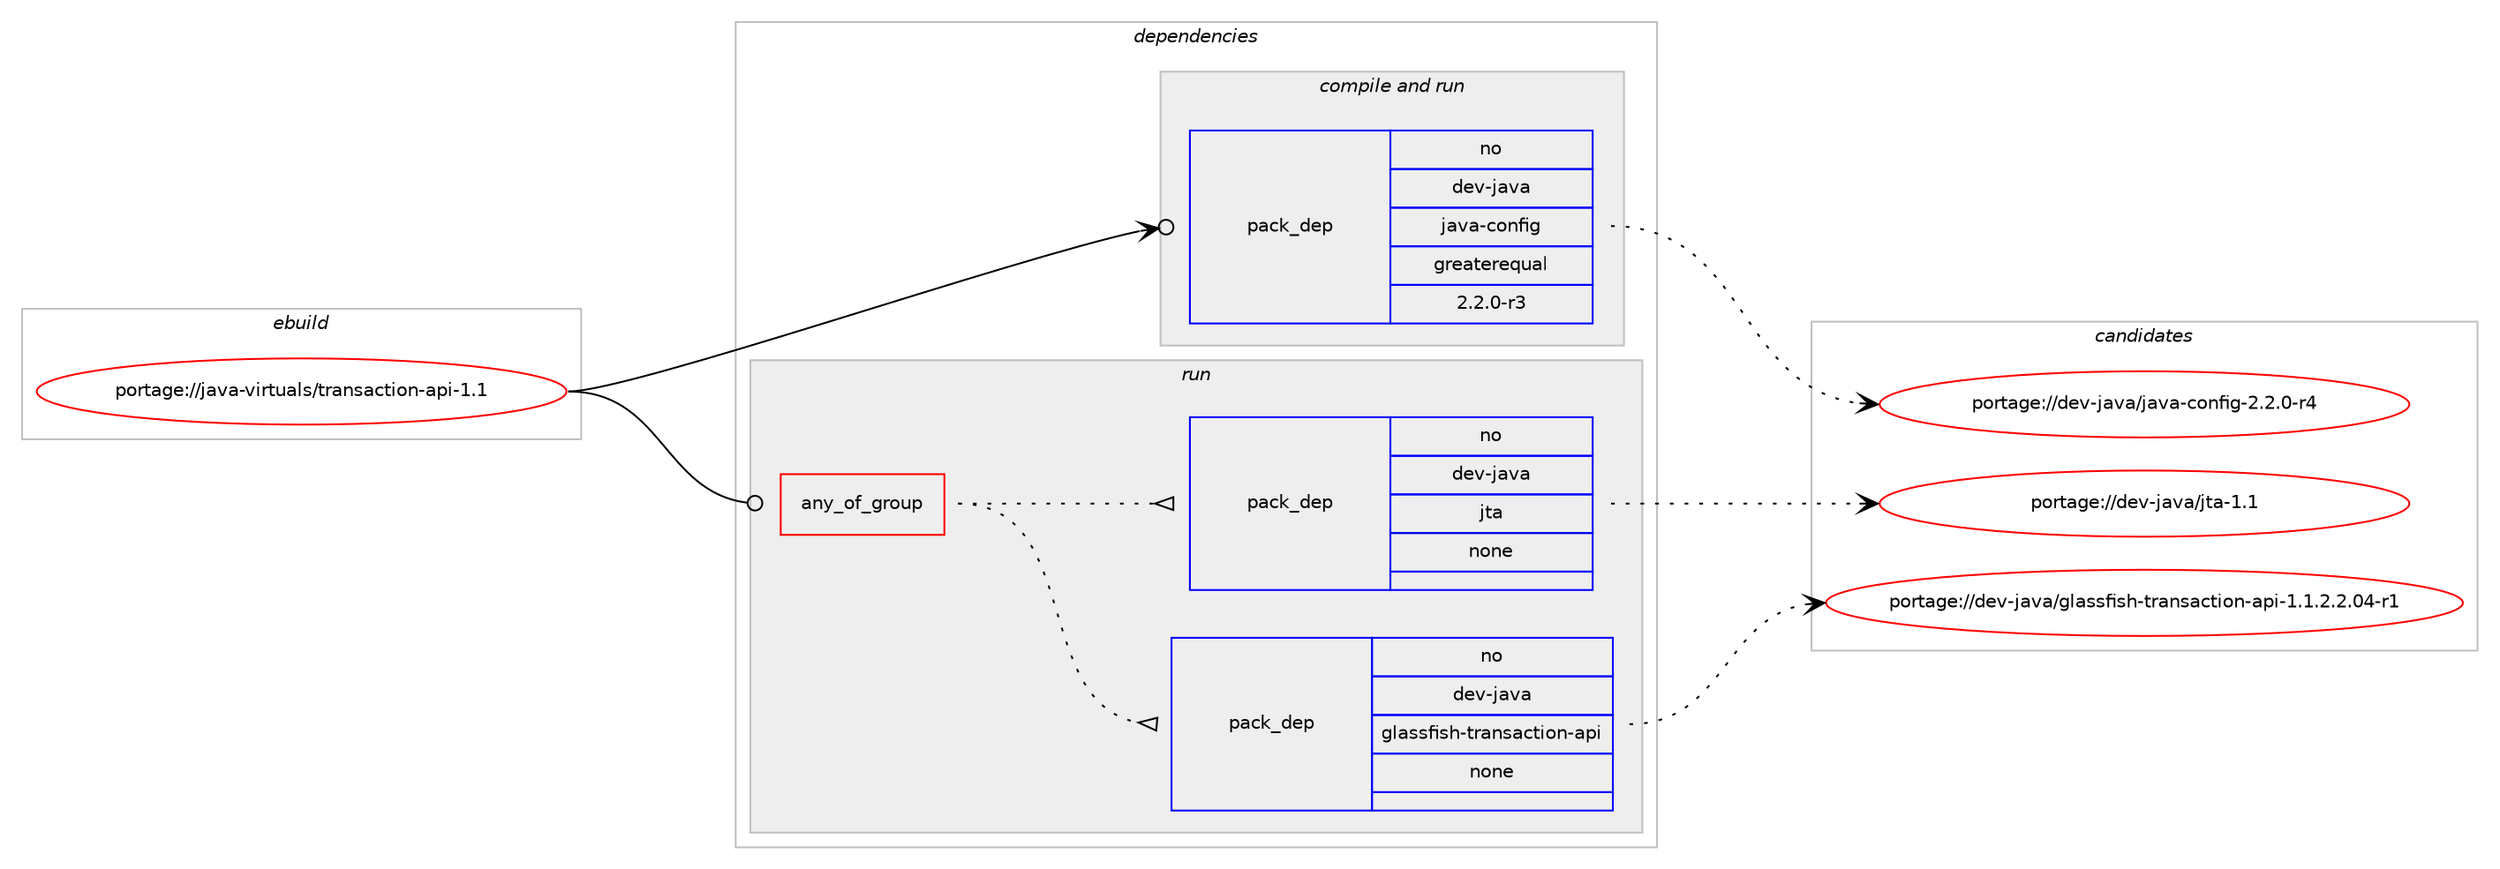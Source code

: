digraph prolog {

# *************
# Graph options
# *************

newrank=true;
concentrate=true;
compound=true;
graph [rankdir=LR,fontname=Helvetica,fontsize=10,ranksep=1.5];#, ranksep=2.5, nodesep=0.2];
edge  [arrowhead=vee];
node  [fontname=Helvetica,fontsize=10];

# **********
# The ebuild
# **********

subgraph cluster_leftcol {
color=gray;
rank=same;
label=<<i>ebuild</i>>;
id [label="portage://java-virtuals/transaction-api-1.1", color=red, width=4, href="../java-virtuals/transaction-api-1.1.svg"];
}

# ****************
# The dependencies
# ****************

subgraph cluster_midcol {
color=gray;
label=<<i>dependencies</i>>;
subgraph cluster_compile {
fillcolor="#eeeeee";
style=filled;
label=<<i>compile</i>>;
}
subgraph cluster_compileandrun {
fillcolor="#eeeeee";
style=filled;
label=<<i>compile and run</i>>;
subgraph pack205271 {
dependency284317 [label=<<TABLE BORDER="0" CELLBORDER="1" CELLSPACING="0" CELLPADDING="4" WIDTH="220"><TR><TD ROWSPAN="6" CELLPADDING="30">pack_dep</TD></TR><TR><TD WIDTH="110">no</TD></TR><TR><TD>dev-java</TD></TR><TR><TD>java-config</TD></TR><TR><TD>greaterequal</TD></TR><TR><TD>2.2.0-r3</TD></TR></TABLE>>, shape=none, color=blue];
}
id:e -> dependency284317:w [weight=20,style="solid",arrowhead="odotvee"];
}
subgraph cluster_run {
fillcolor="#eeeeee";
style=filled;
label=<<i>run</i>>;
subgraph any4073 {
dependency284318 [label=<<TABLE BORDER="0" CELLBORDER="1" CELLSPACING="0" CELLPADDING="4"><TR><TD CELLPADDING="10">any_of_group</TD></TR></TABLE>>, shape=none, color=red];subgraph pack205272 {
dependency284319 [label=<<TABLE BORDER="0" CELLBORDER="1" CELLSPACING="0" CELLPADDING="4" WIDTH="220"><TR><TD ROWSPAN="6" CELLPADDING="30">pack_dep</TD></TR><TR><TD WIDTH="110">no</TD></TR><TR><TD>dev-java</TD></TR><TR><TD>glassfish-transaction-api</TD></TR><TR><TD>none</TD></TR><TR><TD></TD></TR></TABLE>>, shape=none, color=blue];
}
dependency284318:e -> dependency284319:w [weight=20,style="dotted",arrowhead="oinv"];
subgraph pack205273 {
dependency284320 [label=<<TABLE BORDER="0" CELLBORDER="1" CELLSPACING="0" CELLPADDING="4" WIDTH="220"><TR><TD ROWSPAN="6" CELLPADDING="30">pack_dep</TD></TR><TR><TD WIDTH="110">no</TD></TR><TR><TD>dev-java</TD></TR><TR><TD>jta</TD></TR><TR><TD>none</TD></TR><TR><TD></TD></TR></TABLE>>, shape=none, color=blue];
}
dependency284318:e -> dependency284320:w [weight=20,style="dotted",arrowhead="oinv"];
}
id:e -> dependency284318:w [weight=20,style="solid",arrowhead="odot"];
}
}

# **************
# The candidates
# **************

subgraph cluster_choices {
rank=same;
color=gray;
label=<<i>candidates</i>>;

subgraph choice205271 {
color=black;
nodesep=1;
choiceportage10010111845106971189747106971189745991111101021051034550465046484511452 [label="portage://dev-java/java-config-2.2.0-r4", color=red, width=4,href="../dev-java/java-config-2.2.0-r4.svg"];
dependency284317:e -> choiceportage10010111845106971189747106971189745991111101021051034550465046484511452:w [style=dotted,weight="100"];
}
subgraph choice205272 {
color=black;
nodesep=1;
choiceportage100101118451069711897471031089711511510210511510445116114971101159799116105111110459711210545494649465046504648524511449 [label="portage://dev-java/glassfish-transaction-api-1.1.2.2.04-r1", color=red, width=4,href="../dev-java/glassfish-transaction-api-1.1.2.2.04-r1.svg"];
dependency284319:e -> choiceportage100101118451069711897471031089711511510210511510445116114971101159799116105111110459711210545494649465046504648524511449:w [style=dotted,weight="100"];
}
subgraph choice205273 {
color=black;
nodesep=1;
choiceportage100101118451069711897471061169745494649 [label="portage://dev-java/jta-1.1", color=red, width=4,href="../dev-java/jta-1.1.svg"];
dependency284320:e -> choiceportage100101118451069711897471061169745494649:w [style=dotted,weight="100"];
}
}

}
